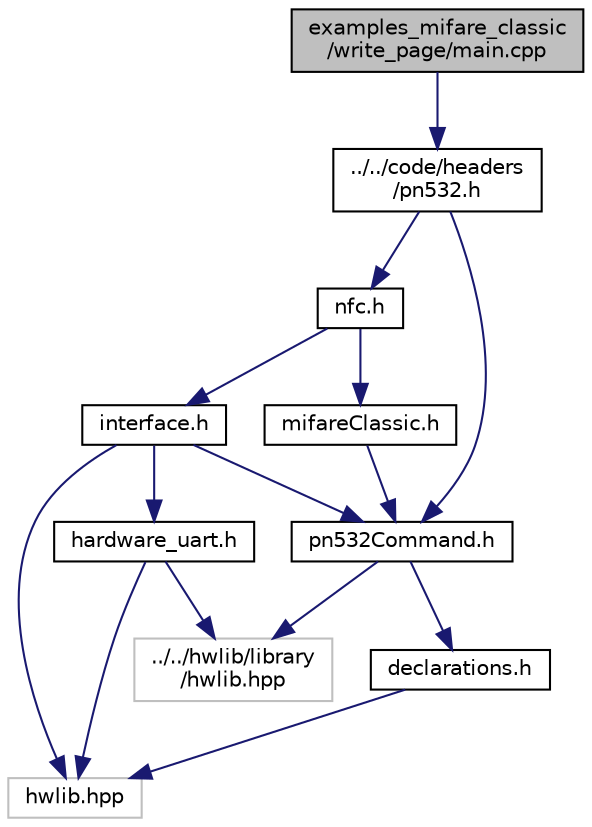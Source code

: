 digraph "examples_mifare_classic/write_page/main.cpp"
{
  edge [fontname="Helvetica",fontsize="10",labelfontname="Helvetica",labelfontsize="10"];
  node [fontname="Helvetica",fontsize="10",shape=record];
  Node0 [label="examples_mifare_classic\l/write_page/main.cpp",height=0.2,width=0.4,color="black", fillcolor="grey75", style="filled", fontcolor="black"];
  Node0 -> Node1 [color="midnightblue",fontsize="10",style="solid"];
  Node1 [label="../../code/headers\l/pn532.h",height=0.2,width=0.4,color="black", fillcolor="white", style="filled",URL="$pn532_8h.html",tooltip="Implementation of the Abstract NFC interface for the pn532. "];
  Node1 -> Node2 [color="midnightblue",fontsize="10",style="solid"];
  Node2 [label="nfc.h",height=0.2,width=0.4,color="black", fillcolor="white", style="filled",URL="$nfc_8h.html",tooltip="Abstract nfc class that can be implemented for any nfc reader. "];
  Node2 -> Node3 [color="midnightblue",fontsize="10",style="solid"];
  Node3 [label="interface.h",height=0.2,width=0.4,color="black", fillcolor="white", style="filled",URL="$interface_8h.html",tooltip="Abstract protocol class and it&#39;s specific protocol implementation. "];
  Node3 -> Node4 [color="midnightblue",fontsize="10",style="solid"];
  Node4 [label="hwlib.hpp",height=0.2,width=0.4,color="grey75", fillcolor="white", style="filled"];
  Node3 -> Node5 [color="midnightblue",fontsize="10",style="solid"];
  Node5 [label="pn532Command.h",height=0.2,width=0.4,color="black", fillcolor="white", style="filled",URL="$pn532Command_8h.html",tooltip="This file contains two data objects that handle and trim the outgoing and received commands of a pn53..."];
  Node5 -> Node6 [color="midnightblue",fontsize="10",style="solid"];
  Node6 [label="../../hwlib/library\l/hwlib.hpp",height=0.2,width=0.4,color="grey75", fillcolor="white", style="filled"];
  Node5 -> Node7 [color="midnightblue",fontsize="10",style="solid"];
  Node7 [label="declarations.h",height=0.2,width=0.4,color="black", fillcolor="white", style="filled",URL="$declarations_8h.html",tooltip="Specific declarations for the nfc classes to use. "];
  Node7 -> Node4 [color="midnightblue",fontsize="10",style="solid"];
  Node3 -> Node8 [color="midnightblue",fontsize="10",style="solid"];
  Node8 [label="hardware_uart.h",height=0.2,width=0.4,color="black", fillcolor="white", style="filled",URL="$hardware__uart_8h.html",tooltip="This file implements the functions declared in hardware_uart.hpp. "];
  Node8 -> Node4 [color="midnightblue",fontsize="10",style="solid"];
  Node8 -> Node6 [color="midnightblue",fontsize="10",style="solid"];
  Node2 -> Node9 [color="midnightblue",fontsize="10",style="solid"];
  Node9 [label="mifareClassic.h",height=0.2,width=0.4,color="black", fillcolor="white", style="filled",URL="$mifareClassic_8h.html",tooltip="Data object for a nfc card where data can be stored in. "];
  Node9 -> Node5 [color="midnightblue",fontsize="10",style="solid"];
  Node1 -> Node5 [color="midnightblue",fontsize="10",style="solid"];
}
